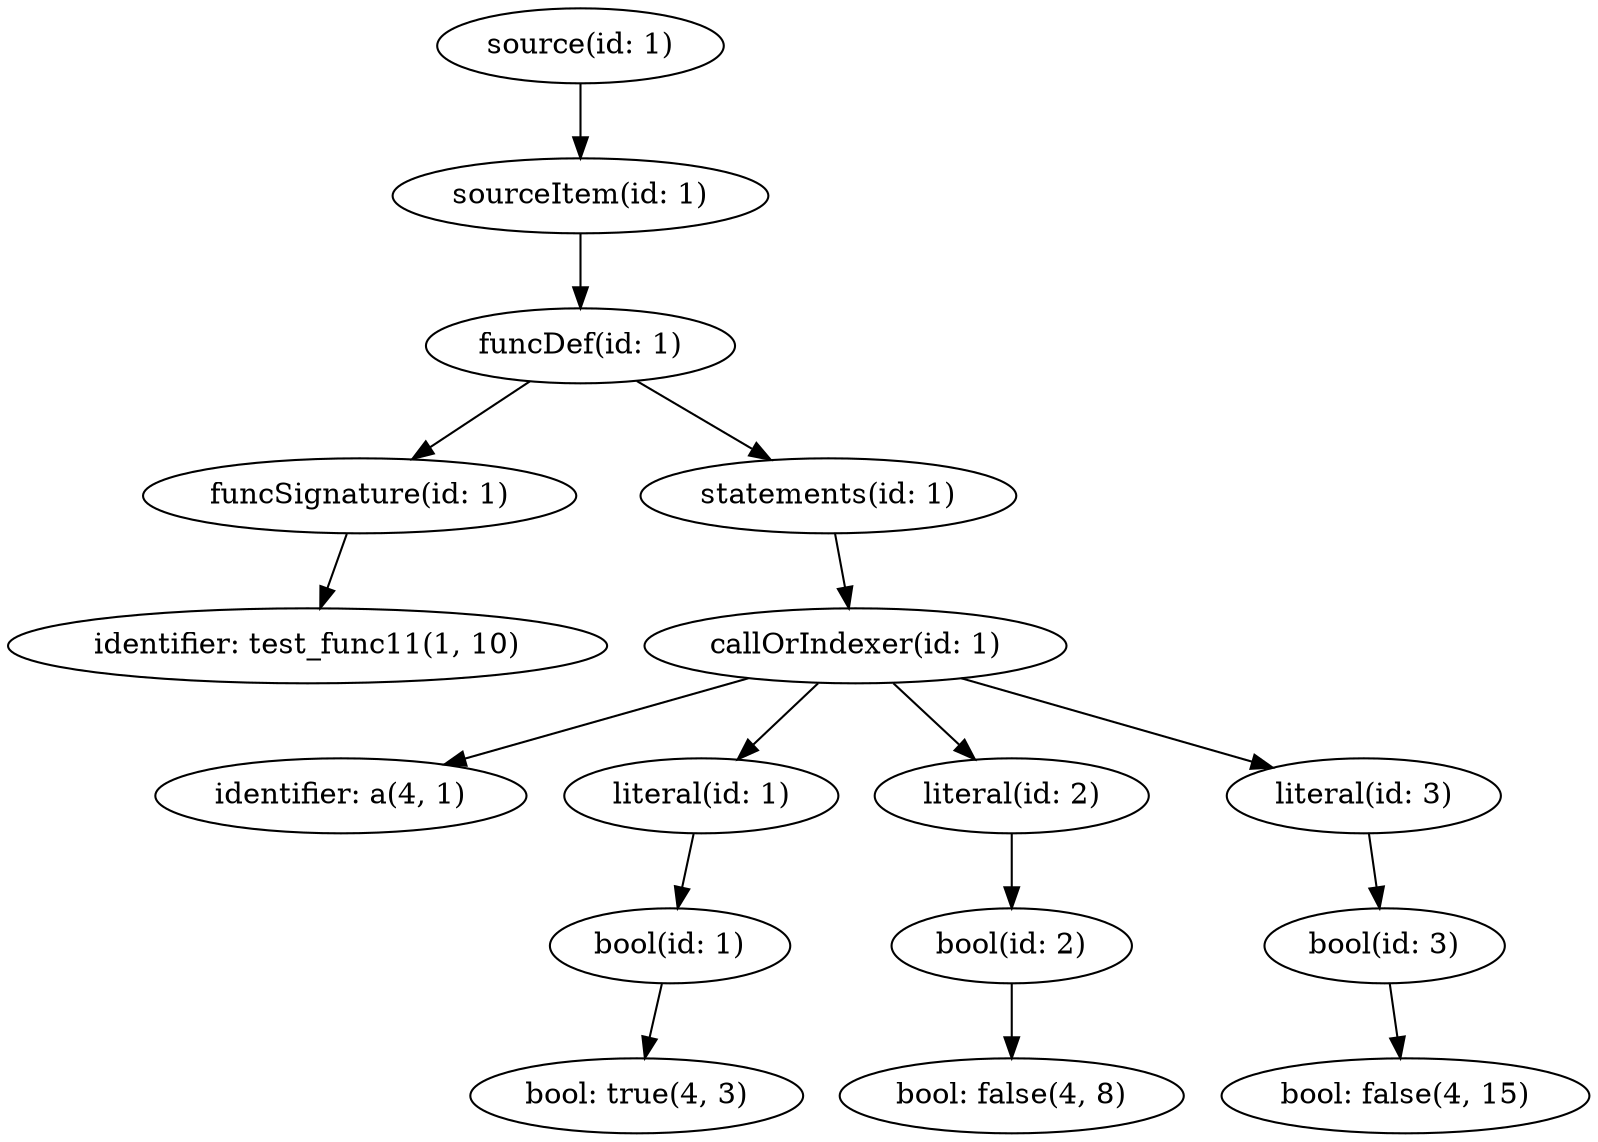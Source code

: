 digraph tree {
    "source(id: 1)";
    "sourceItem(id: 1)";
    "funcDef(id: 1)";
    "funcSignature(id: 1)";
    "identifier: test_func11(1, 10)";
    "statements(id: 1)";
    "callOrIndexer(id: 1)";
    "identifier: a(4, 1)";
    "literal(id: 1)";
    "bool(id: 1)";
    "bool: true(4, 3)";
    "literal(id: 2)";
    "bool(id: 2)";
    "bool: false(4, 8)";
    "literal(id: 3)";
    "bool(id: 3)";
    "bool: false(4, 15)";
    "source(id: 1)" -> "sourceItem(id: 1)";
    "sourceItem(id: 1)" -> "funcDef(id: 1)";
    "funcDef(id: 1)" -> "funcSignature(id: 1)";
    "funcDef(id: 1)" -> "statements(id: 1)";
    "funcSignature(id: 1)" -> "identifier: test_func11(1, 10)";
    "statements(id: 1)" -> "callOrIndexer(id: 1)";
    "callOrIndexer(id: 1)" -> "identifier: a(4, 1)";
    "callOrIndexer(id: 1)" -> "literal(id: 1)";
    "callOrIndexer(id: 1)" -> "literal(id: 2)";
    "callOrIndexer(id: 1)" -> "literal(id: 3)";
    "literal(id: 1)" -> "bool(id: 1)";
    "bool(id: 1)" -> "bool: true(4, 3)";
    "literal(id: 2)" -> "bool(id: 2)";
    "bool(id: 2)" -> "bool: false(4, 8)";
    "literal(id: 3)" -> "bool(id: 3)";
    "bool(id: 3)" -> "bool: false(4, 15)";
}
